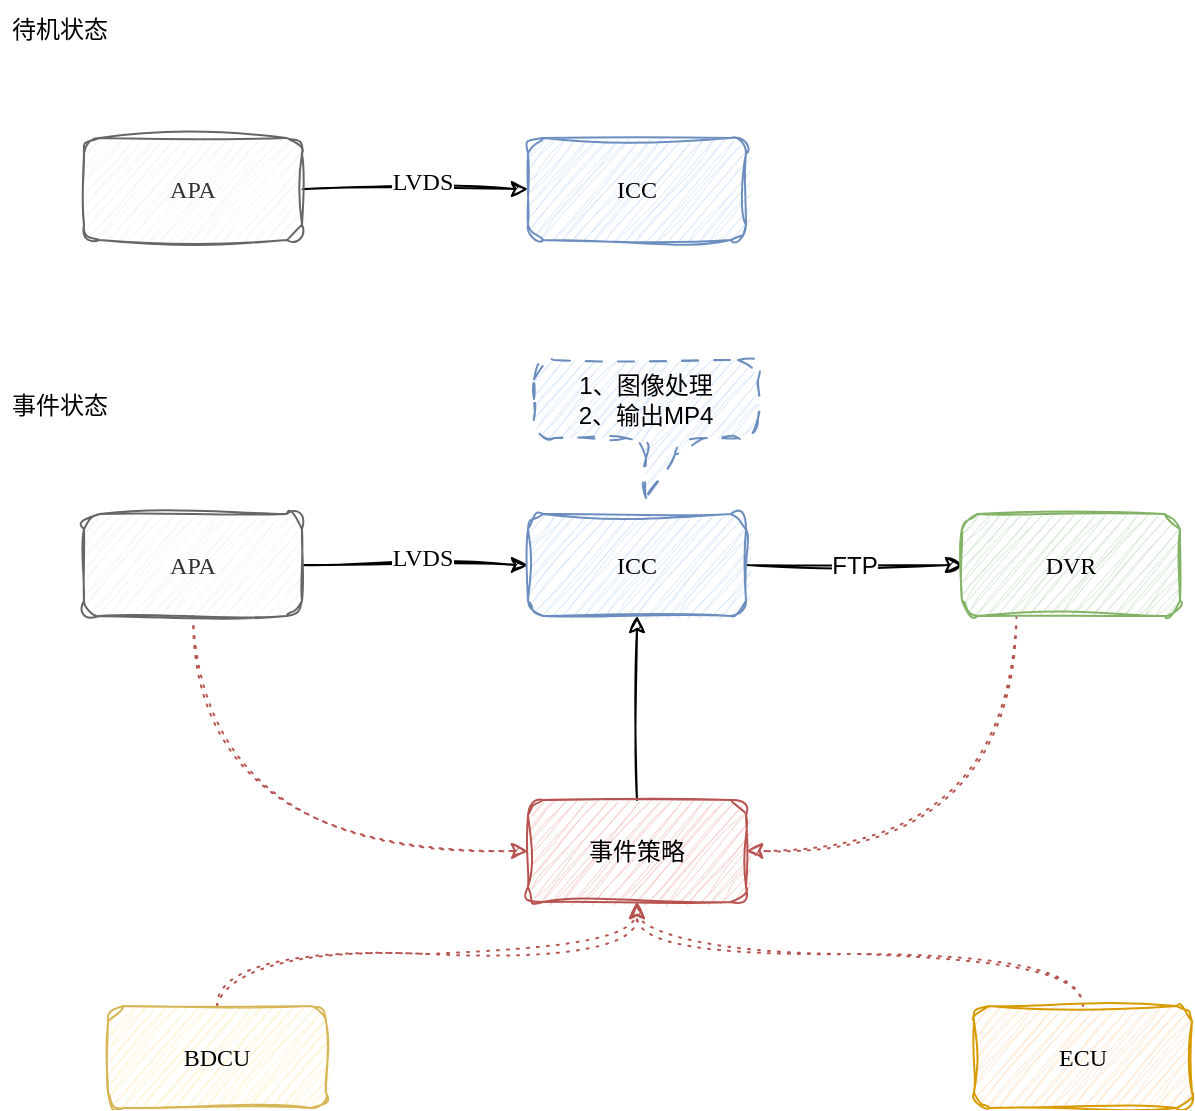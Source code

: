 <mxfile version="21.7.2" type="github">
  <diagram name="第 1 页" id="FeDAz2yLDvK6xiYRFFCP">
    <mxGraphModel dx="1050" dy="638" grid="0" gridSize="10" guides="1" tooltips="1" connect="1" arrows="1" fold="1" page="0" pageScale="1" pageWidth="827" pageHeight="1169" math="0" shadow="0">
      <root>
        <mxCell id="0" />
        <mxCell id="1" parent="0" />
        <mxCell id="WCTlzMXXT-KYrttnkhmQ-1" value="待机状态" style="text;html=1;strokeColor=none;fillColor=none;align=center;verticalAlign=middle;whiteSpace=wrap;rounded=0;fontFamily=Comic Sans MS;" vertex="1" parent="1">
          <mxGeometry x="17" y="141" width="60" height="30" as="geometry" />
        </mxCell>
        <mxCell id="WCTlzMXXT-KYrttnkhmQ-4" style="edgeStyle=orthogonalEdgeStyle;rounded=0;orthogonalLoop=1;jettySize=auto;html=1;exitX=1;exitY=0.5;exitDx=0;exitDy=0;fontFamily=Comic Sans MS;fontSize=12;fontColor=default;sketch=1;curveFitting=1;jiggle=2;" edge="1" parent="1" source="WCTlzMXXT-KYrttnkhmQ-2" target="WCTlzMXXT-KYrttnkhmQ-3">
          <mxGeometry relative="1" as="geometry" />
        </mxCell>
        <mxCell id="WCTlzMXXT-KYrttnkhmQ-5" value="LVDS" style="edgeLabel;html=1;align=center;verticalAlign=middle;resizable=0;points=[];fontSize=12;fontFamily=Comic Sans MS;fontColor=default;" vertex="1" connectable="0" parent="WCTlzMXXT-KYrttnkhmQ-4">
          <mxGeometry x="0.062" y="5" relative="1" as="geometry">
            <mxPoint y="1" as="offset" />
          </mxGeometry>
        </mxCell>
        <mxCell id="WCTlzMXXT-KYrttnkhmQ-2" value="APA" style="rounded=1;whiteSpace=wrap;html=1;sketch=1;curveFitting=1;jiggle=2;fillColor=#f5f5f5;fontColor=#333333;strokeColor=#666666;fontFamily=Comic Sans MS;" vertex="1" parent="1">
          <mxGeometry x="59" y="210" width="109" height="51" as="geometry" />
        </mxCell>
        <mxCell id="WCTlzMXXT-KYrttnkhmQ-3" value="ICC" style="rounded=1;whiteSpace=wrap;html=1;sketch=1;curveFitting=1;jiggle=2;fillColor=#dae8fc;strokeColor=#6c8ebf;fontFamily=Comic Sans MS;" vertex="1" parent="1">
          <mxGeometry x="281" y="210" width="109" height="51" as="geometry" />
        </mxCell>
        <mxCell id="WCTlzMXXT-KYrttnkhmQ-6" value="事件状态" style="text;html=1;strokeColor=none;fillColor=none;align=center;verticalAlign=middle;whiteSpace=wrap;rounded=0;fontFamily=Comic Sans MS;" vertex="1" parent="1">
          <mxGeometry x="17" y="329" width="60" height="30" as="geometry" />
        </mxCell>
        <mxCell id="WCTlzMXXT-KYrttnkhmQ-7" style="edgeStyle=orthogonalEdgeStyle;rounded=0;orthogonalLoop=1;jettySize=auto;html=1;exitX=1;exitY=0.5;exitDx=0;exitDy=0;fontFamily=Comic Sans MS;fontSize=12;fontColor=default;sketch=1;curveFitting=1;jiggle=2;" edge="1" parent="1" source="WCTlzMXXT-KYrttnkhmQ-9" target="WCTlzMXXT-KYrttnkhmQ-10">
          <mxGeometry relative="1" as="geometry" />
        </mxCell>
        <mxCell id="WCTlzMXXT-KYrttnkhmQ-8" value="LVDS" style="edgeLabel;html=1;align=center;verticalAlign=middle;resizable=0;points=[];fontSize=12;fontFamily=Comic Sans MS;fontColor=default;" vertex="1" connectable="0" parent="WCTlzMXXT-KYrttnkhmQ-7">
          <mxGeometry x="0.062" y="5" relative="1" as="geometry">
            <mxPoint y="1" as="offset" />
          </mxGeometry>
        </mxCell>
        <mxCell id="WCTlzMXXT-KYrttnkhmQ-18" style="edgeStyle=orthogonalEdgeStyle;shape=connector;curved=1;rounded=1;sketch=1;jiggle=2;curveFitting=1;orthogonalLoop=1;jettySize=auto;html=1;exitX=0.5;exitY=1;exitDx=0;exitDy=0;entryX=0;entryY=0.5;entryDx=0;entryDy=0;labelBackgroundColor=default;strokeColor=#b85450;fontFamily=Helvetica;fontSize=12;fontColor=default;endArrow=classic;dashed=1;dashPattern=1 4;fillColor=#f8cecc;" edge="1" parent="1" source="WCTlzMXXT-KYrttnkhmQ-9" target="WCTlzMXXT-KYrttnkhmQ-11">
          <mxGeometry relative="1" as="geometry" />
        </mxCell>
        <mxCell id="WCTlzMXXT-KYrttnkhmQ-9" value="APA" style="rounded=1;whiteSpace=wrap;html=1;sketch=1;curveFitting=1;jiggle=2;fillColor=#f5f5f5;fontColor=#333333;strokeColor=#666666;fontFamily=Comic Sans MS;" vertex="1" parent="1">
          <mxGeometry x="59" y="398" width="109" height="51" as="geometry" />
        </mxCell>
        <mxCell id="WCTlzMXXT-KYrttnkhmQ-14" style="edgeStyle=orthogonalEdgeStyle;shape=connector;rounded=0;sketch=1;jiggle=2;curveFitting=1;orthogonalLoop=1;jettySize=auto;html=1;exitX=1;exitY=0.5;exitDx=0;exitDy=0;entryX=0;entryY=0.5;entryDx=0;entryDy=0;labelBackgroundColor=default;strokeColor=default;fontFamily=Comic Sans MS;fontSize=12;fontColor=default;endArrow=classic;" edge="1" parent="1" source="WCTlzMXXT-KYrttnkhmQ-10" target="WCTlzMXXT-KYrttnkhmQ-13">
          <mxGeometry relative="1" as="geometry" />
        </mxCell>
        <mxCell id="WCTlzMXXT-KYrttnkhmQ-15" value="FTP" style="edgeLabel;html=1;align=center;verticalAlign=middle;resizable=0;points=[];fontSize=12;fontFamily=Helvetica;fontColor=default;" vertex="1" connectable="0" parent="WCTlzMXXT-KYrttnkhmQ-14">
          <mxGeometry x="-0.259" relative="1" as="geometry">
            <mxPoint x="14" as="offset" />
          </mxGeometry>
        </mxCell>
        <mxCell id="WCTlzMXXT-KYrttnkhmQ-10" value="ICC" style="rounded=1;whiteSpace=wrap;html=1;sketch=1;curveFitting=1;jiggle=2;fillColor=#dae8fc;strokeColor=#6c8ebf;fontFamily=Comic Sans MS;" vertex="1" parent="1">
          <mxGeometry x="281" y="398" width="109" height="51" as="geometry" />
        </mxCell>
        <mxCell id="WCTlzMXXT-KYrttnkhmQ-12" style="edgeStyle=orthogonalEdgeStyle;shape=connector;rounded=0;sketch=1;jiggle=2;curveFitting=1;orthogonalLoop=1;jettySize=auto;html=1;exitX=0.5;exitY=0;exitDx=0;exitDy=0;entryX=0.5;entryY=1;entryDx=0;entryDy=0;labelBackgroundColor=default;strokeColor=default;fontFamily=Comic Sans MS;fontSize=12;fontColor=default;endArrow=classic;" edge="1" parent="1" source="WCTlzMXXT-KYrttnkhmQ-11" target="WCTlzMXXT-KYrttnkhmQ-10">
          <mxGeometry relative="1" as="geometry" />
        </mxCell>
        <mxCell id="WCTlzMXXT-KYrttnkhmQ-11" value="事件策略" style="rounded=1;whiteSpace=wrap;html=1;sketch=1;curveFitting=1;jiggle=2;fillColor=#f8cecc;strokeColor=#b85450;fontFamily=Comic Sans MS;" vertex="1" parent="1">
          <mxGeometry x="281" y="541" width="109" height="51" as="geometry" />
        </mxCell>
        <mxCell id="WCTlzMXXT-KYrttnkhmQ-17" style="edgeStyle=orthogonalEdgeStyle;shape=connector;sketch=1;jiggle=2;curveFitting=1;orthogonalLoop=1;jettySize=auto;html=1;exitX=0.25;exitY=1;exitDx=0;exitDy=0;entryX=1;entryY=0.5;entryDx=0;entryDy=0;labelBackgroundColor=default;strokeColor=#b85450;fontFamily=Helvetica;fontSize=12;fontColor=default;endArrow=classic;curved=1;dashed=1;fillColor=#f8cecc;dashPattern=1 4;" edge="1" parent="1" source="WCTlzMXXT-KYrttnkhmQ-13" target="WCTlzMXXT-KYrttnkhmQ-11">
          <mxGeometry relative="1" as="geometry" />
        </mxCell>
        <mxCell id="WCTlzMXXT-KYrttnkhmQ-13" value="DVR" style="rounded=1;whiteSpace=wrap;html=1;sketch=1;curveFitting=1;jiggle=2;fillColor=#d5e8d4;strokeColor=#82b366;fontFamily=Comic Sans MS;" vertex="1" parent="1">
          <mxGeometry x="498" y="398" width="109" height="51" as="geometry" />
        </mxCell>
        <mxCell id="WCTlzMXXT-KYrttnkhmQ-16" value="1、图像处理&lt;br&gt;2、输出MP4" style="shape=callout;whiteSpace=wrap;html=1;perimeter=calloutPerimeter;rounded=1;sketch=1;jiggle=2;curveFitting=1;strokeColor=#6c8ebf;fontFamily=Helvetica;fontSize=12;fillColor=#dae8fc;dashed=1;dashPattern=8 8;" vertex="1" parent="1">
          <mxGeometry x="284" y="321" width="112" height="69" as="geometry" />
        </mxCell>
        <mxCell id="WCTlzMXXT-KYrttnkhmQ-20" style="edgeStyle=orthogonalEdgeStyle;shape=connector;curved=1;rounded=1;sketch=1;jiggle=2;curveFitting=1;orthogonalLoop=1;jettySize=auto;html=1;exitX=0.5;exitY=0;exitDx=0;exitDy=0;entryX=0.5;entryY=1;entryDx=0;entryDy=0;labelBackgroundColor=default;strokeColor=#b85450;fontFamily=Helvetica;fontSize=12;fontColor=default;endArrow=classic;fillColor=#f8cecc;dashed=1;dashPattern=1 4;" edge="1" parent="1" source="WCTlzMXXT-KYrttnkhmQ-19" target="WCTlzMXXT-KYrttnkhmQ-11">
          <mxGeometry relative="1" as="geometry" />
        </mxCell>
        <mxCell id="WCTlzMXXT-KYrttnkhmQ-19" value="BDCU" style="rounded=1;whiteSpace=wrap;html=1;sketch=1;curveFitting=1;jiggle=2;fillColor=#fff2cc;strokeColor=#d6b656;fontFamily=Comic Sans MS;" vertex="1" parent="1">
          <mxGeometry x="71" y="644" width="109" height="51" as="geometry" />
        </mxCell>
        <mxCell id="WCTlzMXXT-KYrttnkhmQ-22" style="edgeStyle=orthogonalEdgeStyle;shape=connector;curved=1;rounded=1;sketch=1;jiggle=2;curveFitting=1;orthogonalLoop=1;jettySize=auto;html=1;exitX=0.5;exitY=0;exitDx=0;exitDy=0;entryX=0.5;entryY=1;entryDx=0;entryDy=0;labelBackgroundColor=default;strokeColor=#b85450;fontFamily=Helvetica;fontSize=12;fontColor=default;endArrow=classic;dashed=1;dashPattern=1 4;fillColor=#f8cecc;" edge="1" parent="1" source="WCTlzMXXT-KYrttnkhmQ-21" target="WCTlzMXXT-KYrttnkhmQ-11">
          <mxGeometry relative="1" as="geometry" />
        </mxCell>
        <mxCell id="WCTlzMXXT-KYrttnkhmQ-21" value="ECU" style="rounded=1;whiteSpace=wrap;html=1;sketch=1;curveFitting=1;jiggle=2;fillColor=#ffe6cc;strokeColor=#d79b00;fontFamily=Comic Sans MS;" vertex="1" parent="1">
          <mxGeometry x="504" y="644" width="109" height="51" as="geometry" />
        </mxCell>
      </root>
    </mxGraphModel>
  </diagram>
</mxfile>
